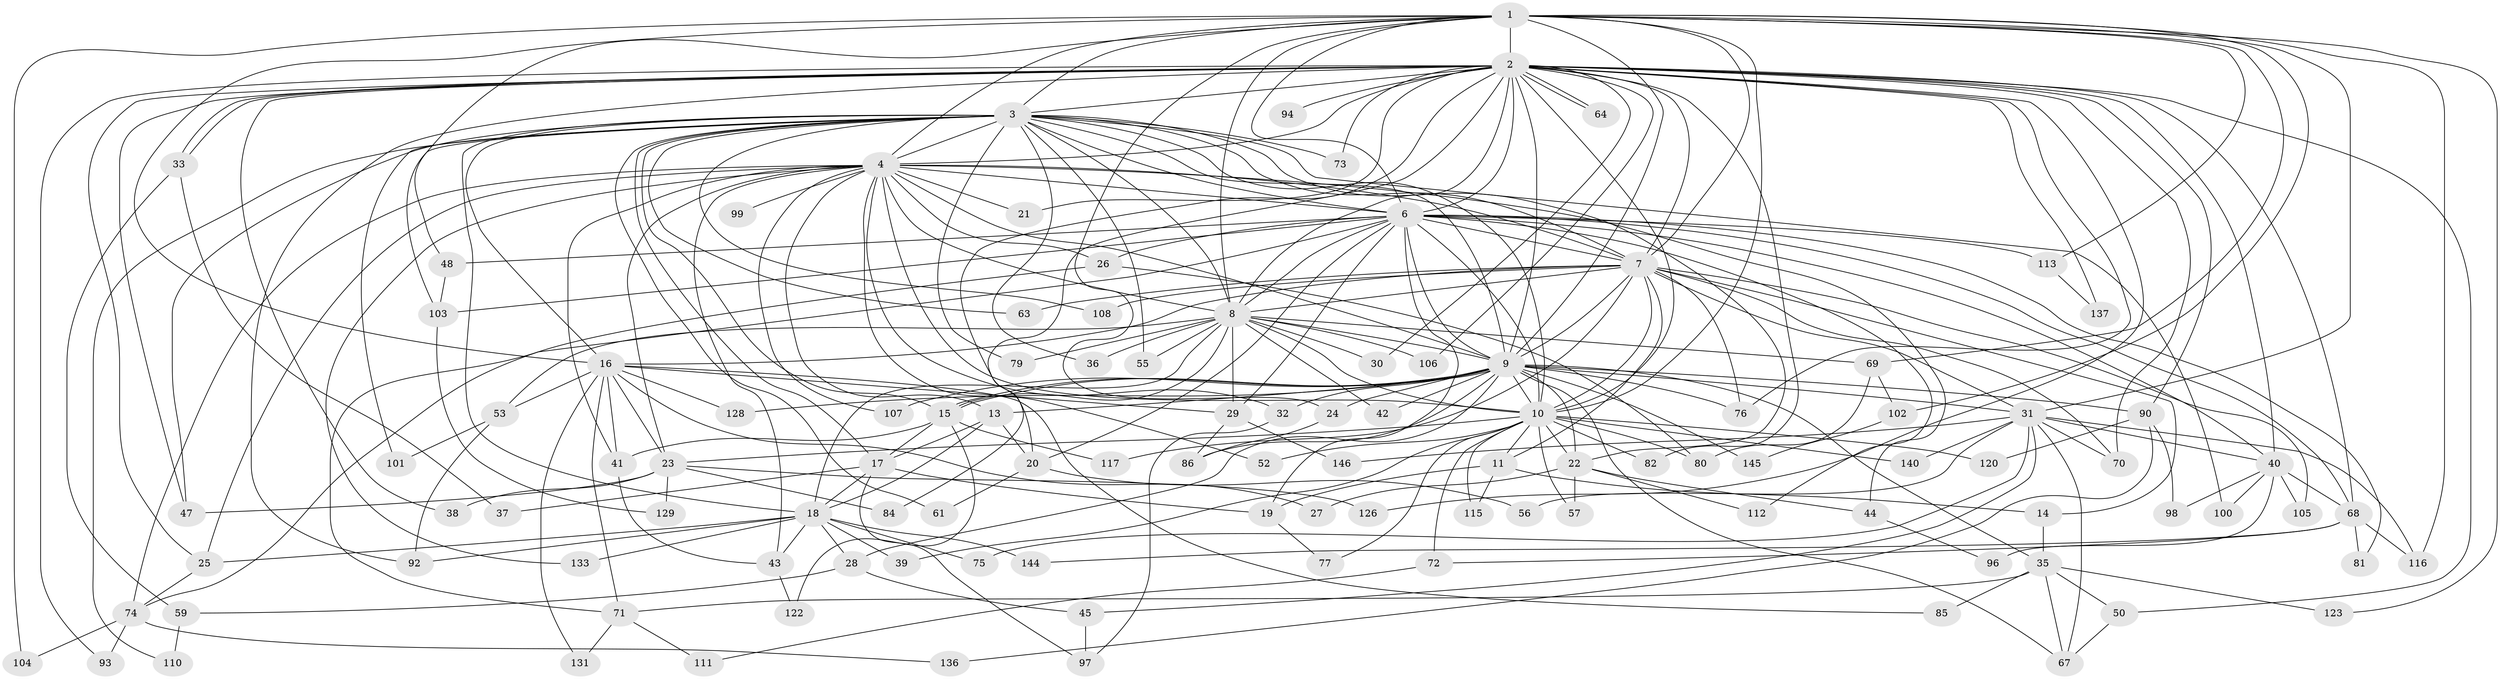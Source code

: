 // Generated by graph-tools (version 1.1) at 2025/51/02/27/25 19:51:41]
// undirected, 110 vertices, 266 edges
graph export_dot {
graph [start="1"]
  node [color=gray90,style=filled];
  1 [super="+130"];
  2 [super="+5"];
  3 [super="+62"];
  4 [super="+12"];
  6 [super="+127"];
  7 [super="+88"];
  8 [super="+66"];
  9 [super="+132"];
  10 [super="+49"];
  11;
  13 [super="+138"];
  14;
  15 [super="+65"];
  16 [super="+51"];
  17 [super="+141"];
  18 [super="+135"];
  19 [super="+34"];
  20 [super="+78"];
  21;
  22 [super="+139"];
  23 [super="+58"];
  24;
  25;
  26;
  27;
  28;
  29 [super="+60"];
  30;
  31 [super="+119"];
  32;
  33;
  35 [super="+118"];
  36;
  37;
  38;
  39;
  40 [super="+54"];
  41 [super="+124"];
  42;
  43 [super="+46"];
  44;
  45;
  47;
  48;
  50;
  52;
  53 [super="+125"];
  55;
  56;
  57;
  59;
  61;
  63;
  64;
  67 [super="+83"];
  68 [super="+147"];
  69;
  70 [super="+109"];
  71 [super="+95"];
  72;
  73;
  74 [super="+87"];
  75;
  76 [super="+143"];
  77;
  79;
  80 [super="+91"];
  81;
  82;
  84 [super="+89"];
  85;
  86 [super="+121"];
  90;
  92;
  93;
  94;
  96;
  97 [super="+114"];
  98;
  99;
  100;
  101;
  102;
  103 [super="+134"];
  104;
  105;
  106;
  107;
  108;
  110;
  111;
  112;
  113;
  115;
  116 [super="+142"];
  117;
  120;
  122;
  123;
  126;
  128;
  129;
  131;
  133;
  136;
  137;
  140;
  144;
  145;
  146;
  1 -- 2 [weight=3];
  1 -- 3;
  1 -- 4;
  1 -- 6;
  1 -- 7;
  1 -- 8;
  1 -- 9;
  1 -- 10;
  1 -- 24;
  1 -- 48;
  1 -- 69;
  1 -- 102;
  1 -- 104;
  1 -- 113;
  1 -- 123;
  1 -- 16;
  1 -- 31;
  1 -- 116;
  2 -- 3 [weight=2];
  2 -- 4 [weight=2];
  2 -- 6 [weight=2];
  2 -- 7 [weight=2];
  2 -- 8 [weight=2];
  2 -- 9 [weight=2];
  2 -- 10 [weight=2];
  2 -- 20 [weight=2];
  2 -- 21;
  2 -- 30;
  2 -- 33;
  2 -- 33;
  2 -- 47;
  2 -- 64;
  2 -- 64;
  2 -- 68;
  2 -- 70;
  2 -- 73;
  2 -- 76;
  2 -- 82;
  2 -- 84 [weight=2];
  2 -- 90;
  2 -- 93;
  2 -- 94 [weight=2];
  2 -- 106;
  2 -- 126;
  2 -- 137;
  2 -- 40;
  2 -- 38;
  2 -- 50;
  2 -- 25;
  2 -- 92;
  3 -- 4;
  3 -- 6;
  3 -- 7;
  3 -- 8;
  3 -- 9;
  3 -- 10;
  3 -- 16;
  3 -- 17;
  3 -- 36;
  3 -- 47;
  3 -- 55;
  3 -- 61;
  3 -- 63;
  3 -- 73;
  3 -- 79;
  3 -- 100;
  3 -- 101;
  3 -- 108;
  3 -- 110;
  3 -- 22;
  3 -- 18;
  3 -- 15;
  3 -- 103;
  4 -- 6 [weight=2];
  4 -- 7;
  4 -- 8;
  4 -- 9;
  4 -- 10;
  4 -- 13;
  4 -- 21;
  4 -- 23;
  4 -- 25;
  4 -- 26;
  4 -- 32;
  4 -- 41;
  4 -- 44;
  4 -- 52;
  4 -- 99 [weight=2];
  4 -- 107;
  4 -- 133;
  4 -- 43;
  4 -- 74;
  6 -- 7 [weight=2];
  6 -- 8;
  6 -- 9;
  6 -- 10;
  6 -- 19;
  6 -- 26;
  6 -- 29;
  6 -- 40;
  6 -- 48;
  6 -- 68;
  6 -- 74;
  6 -- 81;
  6 -- 103;
  6 -- 112;
  6 -- 113;
  6 -- 20;
  7 -- 8;
  7 -- 9 [weight=2];
  7 -- 10;
  7 -- 11;
  7 -- 14;
  7 -- 16;
  7 -- 31;
  7 -- 63;
  7 -- 76;
  7 -- 108;
  7 -- 117;
  7 -- 70;
  7 -- 105;
  8 -- 9;
  8 -- 10;
  8 -- 18;
  8 -- 30;
  8 -- 36;
  8 -- 42;
  8 -- 53;
  8 -- 55;
  8 -- 69;
  8 -- 79;
  8 -- 106;
  8 -- 15;
  8 -- 29;
  9 -- 10;
  9 -- 13;
  9 -- 15;
  9 -- 15;
  9 -- 22;
  9 -- 24;
  9 -- 28;
  9 -- 31;
  9 -- 32;
  9 -- 35;
  9 -- 42;
  9 -- 67;
  9 -- 86;
  9 -- 90;
  9 -- 107;
  9 -- 128;
  9 -- 145;
  9 -- 76;
  10 -- 11;
  10 -- 22;
  10 -- 39;
  10 -- 52;
  10 -- 57;
  10 -- 72;
  10 -- 77;
  10 -- 80;
  10 -- 82;
  10 -- 115;
  10 -- 140;
  10 -- 120;
  10 -- 23;
  11 -- 14;
  11 -- 19;
  11 -- 115;
  13 -- 17;
  13 -- 20;
  13 -- 18;
  14 -- 35;
  15 -- 117;
  15 -- 122;
  15 -- 17;
  15 -- 41;
  16 -- 23;
  16 -- 27;
  16 -- 29;
  16 -- 41;
  16 -- 128;
  16 -- 131;
  16 -- 53;
  16 -- 85;
  16 -- 71;
  17 -- 18;
  17 -- 37;
  17 -- 97;
  17 -- 19;
  18 -- 28;
  18 -- 39;
  18 -- 43;
  18 -- 75;
  18 -- 92;
  18 -- 133;
  18 -- 144;
  18 -- 25;
  19 -- 77;
  20 -- 56;
  20 -- 61;
  22 -- 27;
  22 -- 44;
  22 -- 57;
  22 -- 112;
  23 -- 38;
  23 -- 126;
  23 -- 129;
  23 -- 84;
  23 -- 47;
  24 -- 86;
  25 -- 74;
  26 -- 71;
  26 -- 80;
  28 -- 45;
  28 -- 59;
  29 -- 146;
  29 -- 86;
  31 -- 40;
  31 -- 45;
  31 -- 56;
  31 -- 67;
  31 -- 70;
  31 -- 75;
  31 -- 116;
  31 -- 140;
  31 -- 146;
  32 -- 97;
  33 -- 37;
  33 -- 59;
  35 -- 50;
  35 -- 71;
  35 -- 85;
  35 -- 123;
  35 -- 67;
  40 -- 96;
  40 -- 98;
  40 -- 100;
  40 -- 105;
  40 -- 68;
  41 -- 43;
  43 -- 122;
  44 -- 96;
  45 -- 97;
  48 -- 103;
  50 -- 67;
  53 -- 101;
  53 -- 92;
  59 -- 110;
  68 -- 72;
  68 -- 81;
  68 -- 116;
  68 -- 144;
  69 -- 80;
  69 -- 102;
  71 -- 131;
  71 -- 111;
  72 -- 111;
  74 -- 93;
  74 -- 104;
  74 -- 136;
  90 -- 98;
  90 -- 120;
  90 -- 136;
  102 -- 145;
  103 -- 129;
  113 -- 137;
}
